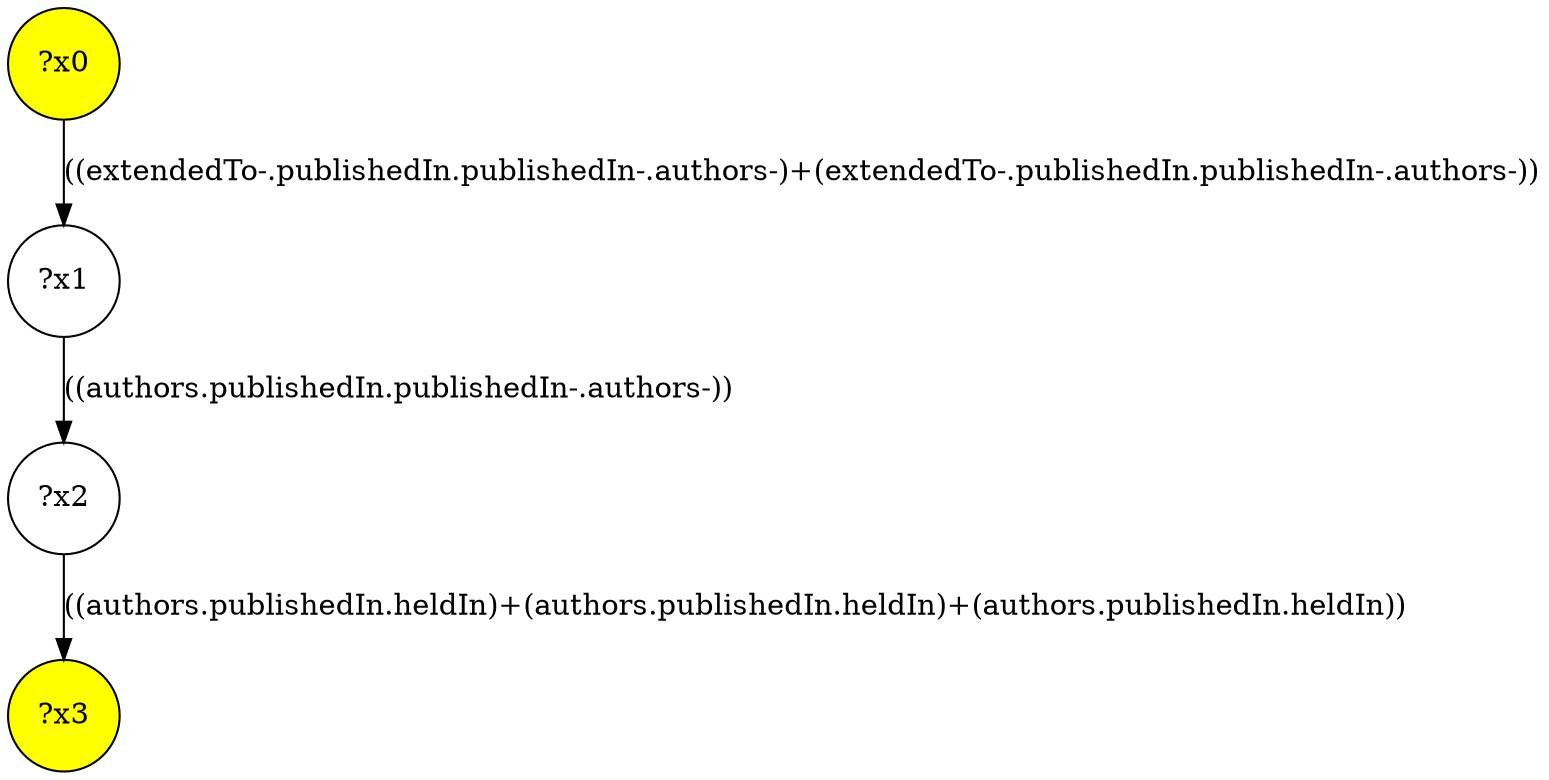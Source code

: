 digraph g {
	x0 [fillcolor="yellow", style="filled," shape=circle, label="?x0"];
	x3 [fillcolor="yellow", style="filled," shape=circle, label="?x3"];
	x1 [shape=circle, label="?x1"];
	x0 -> x1 [label="((extendedTo-.publishedIn.publishedIn-.authors-)+(extendedTo-.publishedIn.publishedIn-.authors-))"];
	x2 [shape=circle, label="?x2"];
	x1 -> x2 [label="((authors.publishedIn.publishedIn-.authors-))"];
	x2 -> x3 [label="((authors.publishedIn.heldIn)+(authors.publishedIn.heldIn)+(authors.publishedIn.heldIn))"];
}
